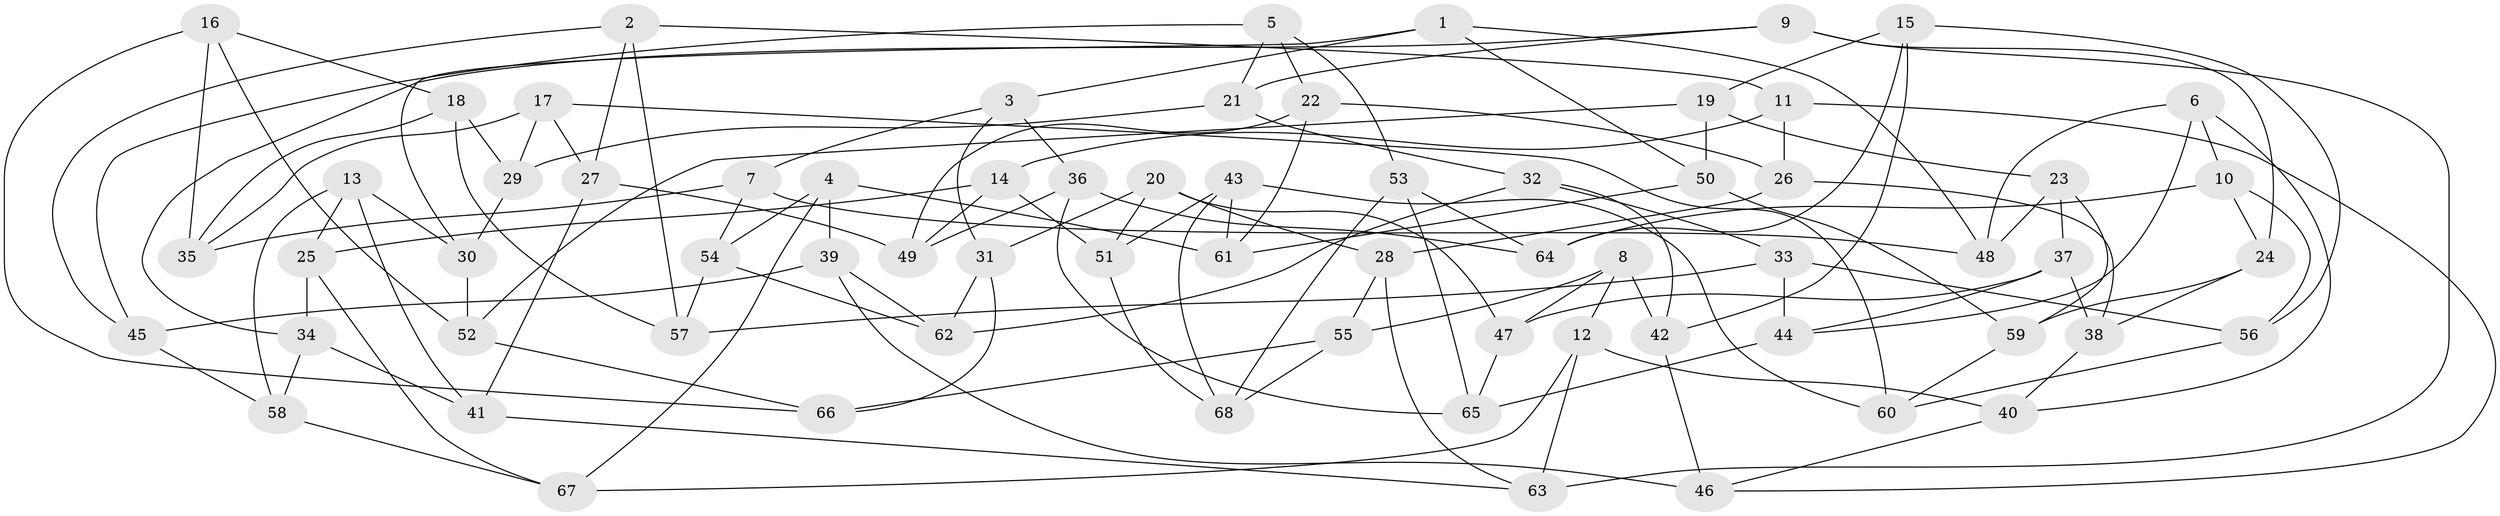 // coarse degree distribution, {5: 0.15, 4: 0.625, 8: 0.025, 3: 0.1, 10: 0.05, 6: 0.05}
// Generated by graph-tools (version 1.1) at 2025/04/03/04/25 22:04:15]
// undirected, 68 vertices, 136 edges
graph export_dot {
graph [start="1"]
  node [color=gray90,style=filled];
  1;
  2;
  3;
  4;
  5;
  6;
  7;
  8;
  9;
  10;
  11;
  12;
  13;
  14;
  15;
  16;
  17;
  18;
  19;
  20;
  21;
  22;
  23;
  24;
  25;
  26;
  27;
  28;
  29;
  30;
  31;
  32;
  33;
  34;
  35;
  36;
  37;
  38;
  39;
  40;
  41;
  42;
  43;
  44;
  45;
  46;
  47;
  48;
  49;
  50;
  51;
  52;
  53;
  54;
  55;
  56;
  57;
  58;
  59;
  60;
  61;
  62;
  63;
  64;
  65;
  66;
  67;
  68;
  1 -- 50;
  1 -- 48;
  1 -- 30;
  1 -- 3;
  2 -- 45;
  2 -- 57;
  2 -- 27;
  2 -- 11;
  3 -- 7;
  3 -- 36;
  3 -- 31;
  4 -- 39;
  4 -- 67;
  4 -- 61;
  4 -- 54;
  5 -- 45;
  5 -- 21;
  5 -- 53;
  5 -- 22;
  6 -- 44;
  6 -- 10;
  6 -- 40;
  6 -- 48;
  7 -- 48;
  7 -- 35;
  7 -- 54;
  8 -- 55;
  8 -- 12;
  8 -- 42;
  8 -- 47;
  9 -- 21;
  9 -- 24;
  9 -- 63;
  9 -- 34;
  10 -- 24;
  10 -- 64;
  10 -- 56;
  11 -- 46;
  11 -- 26;
  11 -- 14;
  12 -- 67;
  12 -- 40;
  12 -- 63;
  13 -- 58;
  13 -- 41;
  13 -- 30;
  13 -- 25;
  14 -- 49;
  14 -- 25;
  14 -- 51;
  15 -- 42;
  15 -- 56;
  15 -- 64;
  15 -- 19;
  16 -- 66;
  16 -- 52;
  16 -- 35;
  16 -- 18;
  17 -- 60;
  17 -- 27;
  17 -- 29;
  17 -- 35;
  18 -- 35;
  18 -- 57;
  18 -- 29;
  19 -- 52;
  19 -- 23;
  19 -- 50;
  20 -- 51;
  20 -- 28;
  20 -- 31;
  20 -- 47;
  21 -- 32;
  21 -- 29;
  22 -- 61;
  22 -- 26;
  22 -- 49;
  23 -- 48;
  23 -- 59;
  23 -- 37;
  24 -- 38;
  24 -- 59;
  25 -- 67;
  25 -- 34;
  26 -- 38;
  26 -- 28;
  27 -- 41;
  27 -- 49;
  28 -- 63;
  28 -- 55;
  29 -- 30;
  30 -- 52;
  31 -- 62;
  31 -- 66;
  32 -- 62;
  32 -- 33;
  32 -- 42;
  33 -- 57;
  33 -- 44;
  33 -- 56;
  34 -- 41;
  34 -- 58;
  36 -- 65;
  36 -- 64;
  36 -- 49;
  37 -- 38;
  37 -- 47;
  37 -- 44;
  38 -- 40;
  39 -- 45;
  39 -- 46;
  39 -- 62;
  40 -- 46;
  41 -- 63;
  42 -- 46;
  43 -- 51;
  43 -- 68;
  43 -- 61;
  43 -- 60;
  44 -- 65;
  45 -- 58;
  47 -- 65;
  50 -- 61;
  50 -- 59;
  51 -- 68;
  52 -- 66;
  53 -- 65;
  53 -- 68;
  53 -- 64;
  54 -- 62;
  54 -- 57;
  55 -- 66;
  55 -- 68;
  56 -- 60;
  58 -- 67;
  59 -- 60;
}
